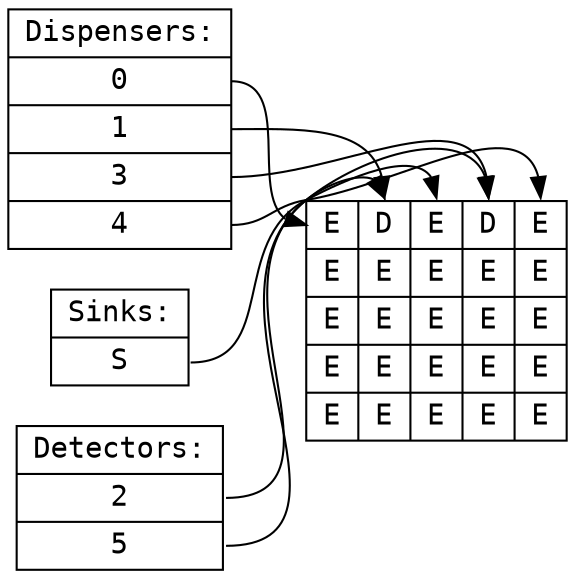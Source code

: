 digraph step {rankdir=LR;node [shape=record,fontname="Inconsolata"];
dispenser [label="Dispensers:|<d19>0|<d1>1|<d3>3|<d4>4"];
sink [label="Sinks:|<s2>S"];
detector [label="Detectors:|<D01>2|<D03>5"];
board [label="{<f00>E|<f01>D|<f02>E|<f03>D|<f04>E}|{<f10>E|<f11>E|<f12>E|<f13>E|<f14>E}|{<f20>E|<f21>E|<f22>E|<f23>E|<f24>E}|{<f30>E|<f31>E|<f32>E|<f33>E|<f34>E}|{<f40>E|<f41>E|<f42>E|<f43>E|<f44>E}"];
dispenser:d19 -> board:f00
dispenser:d1 -> board:f01
dispenser:d3 -> board:f03
dispenser:d4 -> board:f04
sink:s2 -> board:f02
detector:D01 -> board:f01
detector:D03 -> board:f03
}
